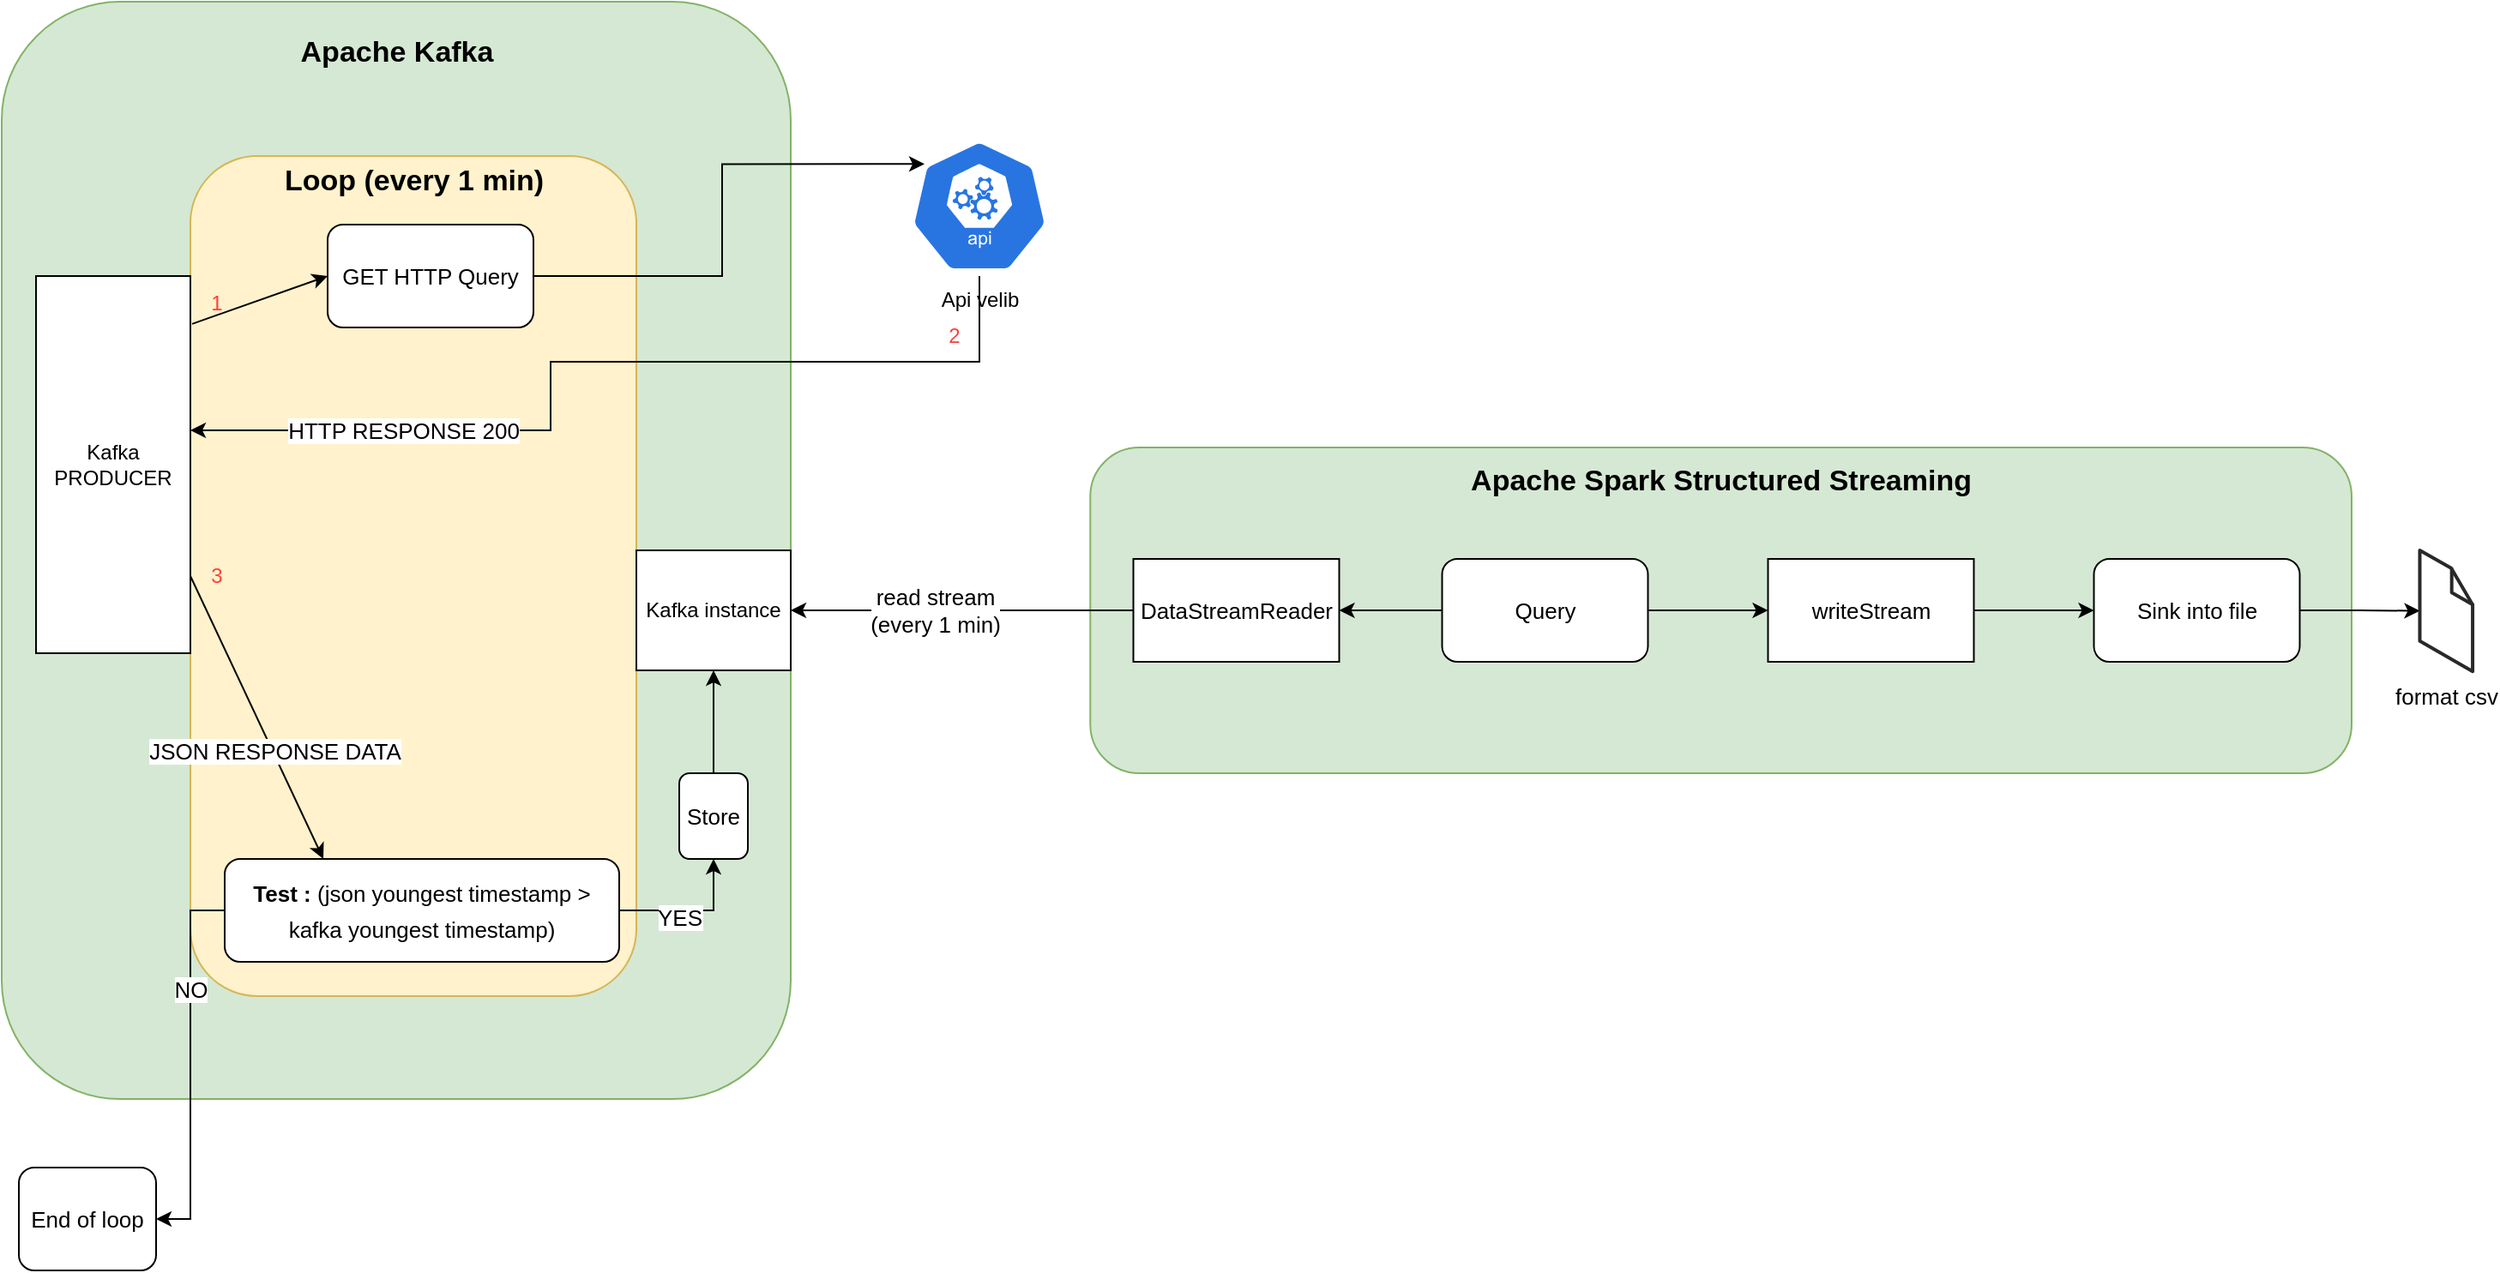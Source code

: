 <mxfile version="20.8.13" type="github">
  <diagram name="Page-1" id="VbNA3riyBiIgsSvw0oge">
    <mxGraphModel dx="1710" dy="1160" grid="1" gridSize="10" guides="1" tooltips="1" connect="1" arrows="1" fold="1" page="1" pageScale="1" pageWidth="827" pageHeight="1169" math="0" shadow="0">
      <root>
        <mxCell id="0" />
        <mxCell id="1" parent="0" />
        <mxCell id="cMBQ_GZlDyUK9xvhGsAw-21" value="" style="group" vertex="1" connectable="0" parent="1">
          <mxGeometry x="30" y="50" width="460" height="640" as="geometry" />
        </mxCell>
        <mxCell id="cMBQ_GZlDyUK9xvhGsAw-22" value="" style="rounded=1;whiteSpace=wrap;html=1;fontSize=13;fillColor=#d5e8d4;strokeColor=#82b366;" vertex="1" parent="cMBQ_GZlDyUK9xvhGsAw-21">
          <mxGeometry width="460.0" height="640" as="geometry" />
        </mxCell>
        <mxCell id="cMBQ_GZlDyUK9xvhGsAw-23" value="&lt;font style=&quot;font-size: 17px;&quot;&gt;&lt;b&gt;Apache Kafka&lt;/b&gt;&lt;/font&gt;" style="text;html=1;align=center;verticalAlign=middle;resizable=0;points=[];autosize=1;strokeColor=none;fillColor=none;fontSize=13;fontColor=#000000;" vertex="1" parent="cMBQ_GZlDyUK9xvhGsAw-21">
          <mxGeometry x="160.004" y="15.238" width="140" height="30" as="geometry" />
        </mxCell>
        <mxCell id="cMBQ_GZlDyUK9xvhGsAw-26" value="&lt;font style=&quot;font-size: 13px;&quot;&gt;Store&lt;/font&gt;" style="rounded=1;whiteSpace=wrap;html=1;fontSize=17;fontColor=#000000;" vertex="1" parent="cMBQ_GZlDyUK9xvhGsAw-21">
          <mxGeometry x="395" y="450" width="40" height="50" as="geometry" />
        </mxCell>
        <mxCell id="cMBQ_GZlDyUK9xvhGsAw-20" value="" style="group" vertex="1" connectable="0" parent="1">
          <mxGeometry x="490" y="310" width="910" height="190" as="geometry" />
        </mxCell>
        <mxCell id="cMBQ_GZlDyUK9xvhGsAw-18" value="" style="rounded=1;whiteSpace=wrap;html=1;fontSize=13;fillColor=#d5e8d4;strokeColor=#82b366;" vertex="1" parent="cMBQ_GZlDyUK9xvhGsAw-20">
          <mxGeometry x="174.646" width="735.354" height="190" as="geometry" />
        </mxCell>
        <mxCell id="cMBQ_GZlDyUK9xvhGsAw-19" value="&lt;font style=&quot;font-size: 17px;&quot;&gt;&lt;b&gt;Apache Spark Structured Streaming&lt;/b&gt;&lt;/font&gt;" style="text;html=1;align=center;verticalAlign=middle;resizable=0;points=[];autosize=1;strokeColor=none;fillColor=none;fontSize=13;fontColor=#000000;" vertex="1" parent="cMBQ_GZlDyUK9xvhGsAw-20">
          <mxGeometry x="382.32" y="4.524" width="320" height="30" as="geometry" />
        </mxCell>
        <mxCell id="0prQu3RbLBqm5UqYHzIN-27" value="" style="group" parent="1" vertex="1" connectable="0">
          <mxGeometry x="140" y="140" width="260" height="490" as="geometry" />
        </mxCell>
        <mxCell id="0prQu3RbLBqm5UqYHzIN-25" value="" style="rounded=1;whiteSpace=wrap;html=1;fillColor=#fff2cc;strokeColor=#d6b656;" parent="0prQu3RbLBqm5UqYHzIN-27" vertex="1">
          <mxGeometry width="260" height="490.0" as="geometry" />
        </mxCell>
        <mxCell id="0prQu3RbLBqm5UqYHzIN-26" value="&lt;font style=&quot;font-size: 17px;&quot;&gt;&lt;b&gt;Loop (every 1 min)&lt;/b&gt;&lt;/font&gt;" style="text;html=1;align=center;verticalAlign=middle;resizable=0;points=[];autosize=1;strokeColor=none;fillColor=none;fontColor=#000000;" parent="0prQu3RbLBqm5UqYHzIN-27" vertex="1">
          <mxGeometry x="45" width="170" height="30" as="geometry" />
        </mxCell>
        <mxCell id="0prQu3RbLBqm5UqYHzIN-11" value="&lt;font color=&quot;#ff4040&quot;&gt;1&lt;/font&gt;" style="text;html=1;align=center;verticalAlign=middle;resizable=0;points=[];autosize=1;strokeColor=none;fillColor=none;" parent="0prQu3RbLBqm5UqYHzIN-27" vertex="1">
          <mxGeometry y="71.458" width="30" height="30" as="geometry" />
        </mxCell>
        <mxCell id="0prQu3RbLBqm5UqYHzIN-23" value="&lt;font color=&quot;#ff4040&quot;&gt;3&lt;/font&gt;" style="text;html=1;align=center;verticalAlign=middle;resizable=0;points=[];autosize=1;strokeColor=none;fillColor=none;" parent="0prQu3RbLBqm5UqYHzIN-27" vertex="1">
          <mxGeometry y="229.687" width="30" height="30" as="geometry" />
        </mxCell>
        <mxCell id="cMBQ_GZlDyUK9xvhGsAw-33" value="GET HTTP Query" style="rounded=1;whiteSpace=wrap;html=1;fontSize=13;fontColor=#000000;" vertex="1" parent="0prQu3RbLBqm5UqYHzIN-27">
          <mxGeometry x="80" y="40" width="120" height="60" as="geometry" />
        </mxCell>
        <mxCell id="0prQu3RbLBqm5UqYHzIN-4" value="" style="endArrow=classic;html=1;rounded=0;entryX=0;entryY=0.5;entryDx=0;entryDy=0;exitX=1.011;exitY=0.127;exitDx=0;exitDy=0;exitPerimeter=0;" parent="1" source="0prQu3RbLBqm5UqYHzIN-18" target="cMBQ_GZlDyUK9xvhGsAw-33" edge="1">
          <mxGeometry width="50" height="50" relative="1" as="geometry">
            <mxPoint x="180" y="200" as="sourcePoint" />
            <mxPoint x="290" y="284" as="targetPoint" />
          </mxGeometry>
        </mxCell>
        <mxCell id="0prQu3RbLBqm5UqYHzIN-5" value="HTTP GET" style="edgeLabel;html=1;align=center;verticalAlign=middle;resizable=0;points=[];" parent="0prQu3RbLBqm5UqYHzIN-4" vertex="1" connectable="0">
          <mxGeometry x="0.006" y="-4" relative="1" as="geometry">
            <mxPoint x="-97" y="15" as="offset" />
          </mxGeometry>
        </mxCell>
        <mxCell id="0prQu3RbLBqm5UqYHzIN-6" value="Kafka instance" style="whiteSpace=wrap;html=1;" parent="1" vertex="1">
          <mxGeometry x="400" y="370" width="90" height="70" as="geometry" />
        </mxCell>
        <mxCell id="0prQu3RbLBqm5UqYHzIN-18" value="Kafka PRODUCER" style="whiteSpace=wrap;html=1;fontColor=#000000;" parent="1" vertex="1">
          <mxGeometry x="50" y="210" width="90" height="220" as="geometry" />
        </mxCell>
        <mxCell id="0prQu3RbLBqm5UqYHzIN-28" value="" style="endArrow=classic;html=1;rounded=0;fontSize=17;fontColor=#000000;entryX=0.25;entryY=0;entryDx=0;entryDy=0;exitX=0;exitY=0.5;exitDx=0;exitDy=0;" parent="1" source="0prQu3RbLBqm5UqYHzIN-25" target="0prQu3RbLBqm5UqYHzIN-30" edge="1">
          <mxGeometry width="50" height="50" relative="1" as="geometry">
            <mxPoint x="220" y="380" as="sourcePoint" />
            <mxPoint x="220" y="470" as="targetPoint" />
          </mxGeometry>
        </mxCell>
        <mxCell id="0prQu3RbLBqm5UqYHzIN-34" value="JSON RESPONSE DATA" style="edgeLabel;html=1;align=center;verticalAlign=middle;resizable=0;points=[];fontSize=13;fontColor=#000000;" parent="0prQu3RbLBqm5UqYHzIN-28" vertex="1" connectable="0">
          <mxGeometry x="0.242" y="1" relative="1" as="geometry">
            <mxPoint as="offset" />
          </mxGeometry>
        </mxCell>
        <mxCell id="0prQu3RbLBqm5UqYHzIN-31" style="edgeStyle=orthogonalEdgeStyle;rounded=0;orthogonalLoop=1;jettySize=auto;html=1;entryX=0.5;entryY=1;entryDx=0;entryDy=0;fontSize=13;fontColor=#000000;" parent="1" source="0prQu3RbLBqm5UqYHzIN-30" target="cMBQ_GZlDyUK9xvhGsAw-26" edge="1">
          <mxGeometry relative="1" as="geometry" />
        </mxCell>
        <mxCell id="0prQu3RbLBqm5UqYHzIN-32" value="YES" style="edgeLabel;html=1;align=center;verticalAlign=middle;resizable=0;points=[];fontSize=13;fontColor=#000000;" parent="0prQu3RbLBqm5UqYHzIN-31" vertex="1" connectable="0">
          <mxGeometry x="-0.414" relative="1" as="geometry">
            <mxPoint x="10" y="4" as="offset" />
          </mxGeometry>
        </mxCell>
        <mxCell id="0prQu3RbLBqm5UqYHzIN-41" style="edgeStyle=orthogonalEdgeStyle;rounded=0;orthogonalLoop=1;jettySize=auto;html=1;entryX=1;entryY=0.5;entryDx=0;entryDy=0;fontSize=13;fontColor=#000000;" parent="1" source="0prQu3RbLBqm5UqYHzIN-30" target="0prQu3RbLBqm5UqYHzIN-37" edge="1">
          <mxGeometry relative="1" as="geometry" />
        </mxCell>
        <mxCell id="0prQu3RbLBqm5UqYHzIN-42" value="NO" style="edgeLabel;html=1;align=center;verticalAlign=middle;resizable=0;points=[];fontSize=13;fontColor=#000000;" parent="0prQu3RbLBqm5UqYHzIN-41" vertex="1" connectable="0">
          <mxGeometry x="-0.4" relative="1" as="geometry">
            <mxPoint as="offset" />
          </mxGeometry>
        </mxCell>
        <mxCell id="0prQu3RbLBqm5UqYHzIN-30" value="&lt;font style=&quot;font-size: 13px;&quot;&gt;&lt;b&gt;Test : &lt;/b&gt;(json youngest timestamp &amp;gt; kafka youngest timestamp)&lt;/font&gt;" style="rounded=1;whiteSpace=wrap;html=1;fontSize=17;fontColor=#000000;" parent="1" vertex="1">
          <mxGeometry x="160" y="550" width="230" height="60" as="geometry" />
        </mxCell>
        <mxCell id="0prQu3RbLBqm5UqYHzIN-37" value="End of loop" style="rounded=1;whiteSpace=wrap;html=1;fontSize=13;fontColor=#000000;" parent="1" vertex="1">
          <mxGeometry x="40" y="730" width="80" height="60" as="geometry" />
        </mxCell>
        <mxCell id="cMBQ_GZlDyUK9xvhGsAw-3" style="edgeStyle=orthogonalEdgeStyle;rounded=0;orthogonalLoop=1;jettySize=auto;html=1;entryX=1;entryY=0.5;entryDx=0;entryDy=0;fontSize=13;fontColor=#000000;" edge="1" parent="1" source="cMBQ_GZlDyUK9xvhGsAw-1" target="0prQu3RbLBqm5UqYHzIN-6">
          <mxGeometry relative="1" as="geometry" />
        </mxCell>
        <mxCell id="cMBQ_GZlDyUK9xvhGsAw-4" value="read stream&lt;br&gt;(every 1 min)" style="edgeLabel;html=1;align=center;verticalAlign=middle;resizable=0;points=[];fontSize=13;fontColor=#000000;" vertex="1" connectable="0" parent="cMBQ_GZlDyUK9xvhGsAw-3">
          <mxGeometry x="0.257" relative="1" as="geometry">
            <mxPoint x="9" as="offset" />
          </mxGeometry>
        </mxCell>
        <mxCell id="cMBQ_GZlDyUK9xvhGsAw-1" value="DataStreamReader" style="rounded=0;whiteSpace=wrap;html=1;fontSize=13;fontColor=#000000;" vertex="1" parent="1">
          <mxGeometry x="689.75" y="375" width="120" height="60" as="geometry" />
        </mxCell>
        <mxCell id="cMBQ_GZlDyUK9xvhGsAw-6" style="edgeStyle=orthogonalEdgeStyle;rounded=0;orthogonalLoop=1;jettySize=auto;html=1;entryX=1;entryY=0.5;entryDx=0;entryDy=0;fontSize=13;fontColor=#000000;" edge="1" parent="1" source="cMBQ_GZlDyUK9xvhGsAw-5" target="cMBQ_GZlDyUK9xvhGsAw-1">
          <mxGeometry relative="1" as="geometry" />
        </mxCell>
        <mxCell id="cMBQ_GZlDyUK9xvhGsAw-8" style="edgeStyle=orthogonalEdgeStyle;rounded=0;orthogonalLoop=1;jettySize=auto;html=1;fontSize=13;fontColor=#000000;" edge="1" parent="1" source="cMBQ_GZlDyUK9xvhGsAw-5" target="cMBQ_GZlDyUK9xvhGsAw-7">
          <mxGeometry relative="1" as="geometry" />
        </mxCell>
        <mxCell id="cMBQ_GZlDyUK9xvhGsAw-5" value="Query" style="rounded=1;whiteSpace=wrap;html=1;fontSize=13;fontColor=#000000;" vertex="1" parent="1">
          <mxGeometry x="869.75" y="375" width="120" height="60" as="geometry" />
        </mxCell>
        <mxCell id="cMBQ_GZlDyUK9xvhGsAw-38" style="edgeStyle=orthogonalEdgeStyle;rounded=0;orthogonalLoop=1;jettySize=auto;html=1;entryX=0;entryY=0.5;entryDx=0;entryDy=0;fontSize=13;fontColor=#000000;" edge="1" parent="1" source="cMBQ_GZlDyUK9xvhGsAw-7" target="cMBQ_GZlDyUK9xvhGsAw-37">
          <mxGeometry relative="1" as="geometry" />
        </mxCell>
        <mxCell id="cMBQ_GZlDyUK9xvhGsAw-7" value="writeStream" style="rounded=0;whiteSpace=wrap;html=1;fontSize=13;fontColor=#000000;" vertex="1" parent="1">
          <mxGeometry x="1059.75" y="375" width="120" height="60" as="geometry" />
        </mxCell>
        <mxCell id="cMBQ_GZlDyUK9xvhGsAw-35" style="edgeStyle=orthogonalEdgeStyle;rounded=0;orthogonalLoop=1;jettySize=auto;html=1;fontSize=13;fontColor=#000000;" edge="1" parent="1" source="0prQu3RbLBqm5UqYHzIN-1">
          <mxGeometry relative="1" as="geometry">
            <mxPoint x="140" y="300" as="targetPoint" />
            <Array as="points">
              <mxPoint x="600" y="260" />
              <mxPoint x="350" y="260" />
              <mxPoint x="350" y="300" />
              <mxPoint x="140" y="300" />
            </Array>
          </mxGeometry>
        </mxCell>
        <mxCell id="cMBQ_GZlDyUK9xvhGsAw-36" value="HTTP RESPONSE 200" style="edgeLabel;html=1;align=center;verticalAlign=middle;resizable=0;points=[];fontSize=13;fontColor=#000000;" vertex="1" connectable="0" parent="cMBQ_GZlDyUK9xvhGsAw-35">
          <mxGeometry x="0.549" relative="1" as="geometry">
            <mxPoint as="offset" />
          </mxGeometry>
        </mxCell>
        <mxCell id="0prQu3RbLBqm5UqYHzIN-1" value="Api velib&lt;br&gt;" style="sketch=0;html=1;dashed=0;whitespace=wrap;fillColor=#2875E2;strokeColor=#ffffff;points=[[0.005,0.63,0],[0.1,0.2,0],[0.9,0.2,0],[0.5,0,0],[0.995,0.63,0],[0.72,0.99,0],[0.5,1,0],[0.28,0.99,0]];verticalLabelPosition=bottom;align=center;verticalAlign=top;shape=mxgraph.kubernetes.icon;prIcon=api" parent="1" vertex="1">
          <mxGeometry x="560" y="128.337" width="80" height="81.667" as="geometry" />
        </mxCell>
        <mxCell id="0prQu3RbLBqm5UqYHzIN-22" value="&lt;font color=&quot;#ff4040&quot;&gt;2&lt;/font&gt;" style="text;html=1;align=center;verticalAlign=middle;resizable=0;points=[];autosize=1;strokeColor=none;fillColor=none;" parent="1" vertex="1">
          <mxGeometry x="570" y="229.998" width="30" height="30" as="geometry" />
        </mxCell>
        <mxCell id="cMBQ_GZlDyUK9xvhGsAw-28" style="edgeStyle=orthogonalEdgeStyle;rounded=0;orthogonalLoop=1;jettySize=auto;html=1;entryX=0.5;entryY=1;entryDx=0;entryDy=0;fontSize=13;fontColor=#000000;" edge="1" parent="1" source="cMBQ_GZlDyUK9xvhGsAw-26" target="0prQu3RbLBqm5UqYHzIN-6">
          <mxGeometry relative="1" as="geometry" />
        </mxCell>
        <mxCell id="cMBQ_GZlDyUK9xvhGsAw-34" style="edgeStyle=orthogonalEdgeStyle;rounded=0;orthogonalLoop=1;jettySize=auto;html=1;entryX=0.1;entryY=0.2;entryDx=0;entryDy=0;entryPerimeter=0;fontSize=13;fontColor=#000000;" edge="1" parent="1" source="cMBQ_GZlDyUK9xvhGsAw-33" target="0prQu3RbLBqm5UqYHzIN-1">
          <mxGeometry relative="1" as="geometry" />
        </mxCell>
        <mxCell id="cMBQ_GZlDyUK9xvhGsAw-40" style="edgeStyle=orthogonalEdgeStyle;rounded=0;orthogonalLoop=1;jettySize=auto;html=1;fontSize=13;fontColor=#000000;" edge="1" parent="1" source="cMBQ_GZlDyUK9xvhGsAw-37" target="cMBQ_GZlDyUK9xvhGsAw-39">
          <mxGeometry relative="1" as="geometry" />
        </mxCell>
        <mxCell id="cMBQ_GZlDyUK9xvhGsAw-37" value="Sink into file" style="rounded=1;whiteSpace=wrap;html=1;fontSize=13;fontColor=#000000;" vertex="1" parent="1">
          <mxGeometry x="1249.75" y="375" width="120" height="60" as="geometry" />
        </mxCell>
        <mxCell id="cMBQ_GZlDyUK9xvhGsAw-39" value="format csv&lt;br&gt;" style="verticalLabelPosition=bottom;html=1;verticalAlign=top;strokeWidth=1;align=center;outlineConnect=0;dashed=0;outlineConnect=0;shape=mxgraph.aws3d.file;aspect=fixed;strokeColor=#292929;fontSize=13;fontColor=#000000;" vertex="1" parent="1">
          <mxGeometry x="1439.75" y="370" width="30.8" height="70.6" as="geometry" />
        </mxCell>
      </root>
    </mxGraphModel>
  </diagram>
</mxfile>
